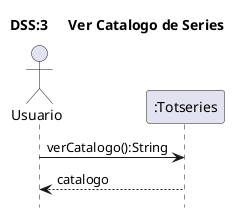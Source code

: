 @startuml
title	DSS:3	Ver Catalogo de Series

hide	footbox

actor	Usuario	as	user
user	->	":Totseries":verCatalogo():String
":Totseries" --> user :catalogo

@enduml

